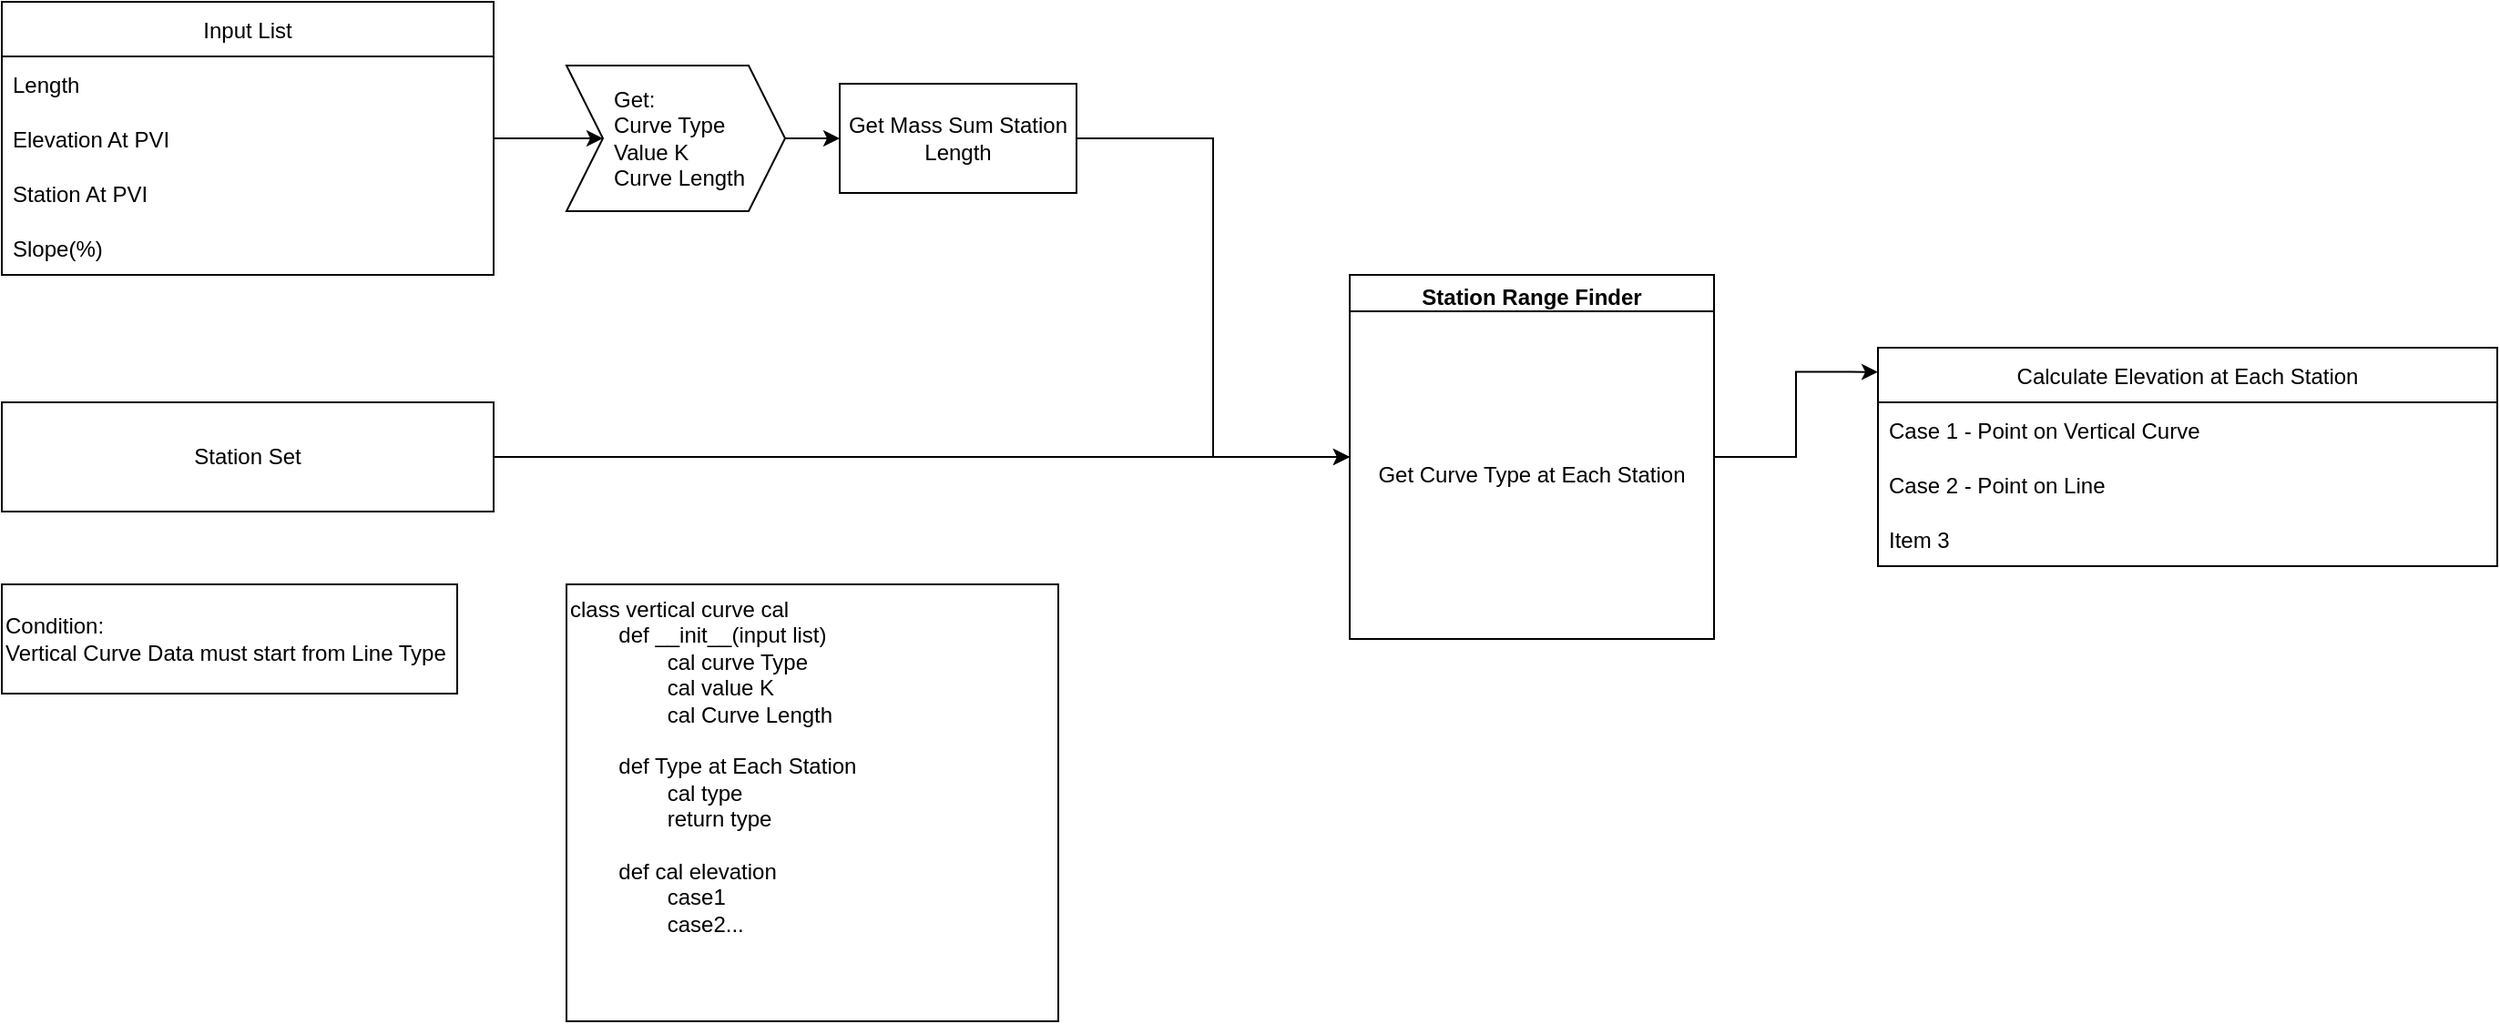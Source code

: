 <mxfile version="18.0.1" type="device"><diagram id="IQPxo4kgjOKBy_xZ6WJp" name="Page-1"><mxGraphModel dx="981" dy="597" grid="1" gridSize="10" guides="1" tooltips="1" connect="1" arrows="1" fold="1" page="1" pageScale="1" pageWidth="1654" pageHeight="1169" math="0" shadow="0"><root><mxCell id="0"/><mxCell id="1" parent="0"/><mxCell id="zkEbkxAH0DoX9d5PTQrA-16" value="" style="edgeStyle=orthogonalEdgeStyle;rounded=0;orthogonalLoop=1;jettySize=auto;html=1;" edge="1" parent="1" source="zkEbkxAH0DoX9d5PTQrA-2" target="zkEbkxAH0DoX9d5PTQrA-15"><mxGeometry relative="1" as="geometry"/></mxCell><mxCell id="zkEbkxAH0DoX9d5PTQrA-2" value="Input List" style="swimlane;fontStyle=0;childLayout=stackLayout;horizontal=1;startSize=30;horizontalStack=0;resizeParent=1;resizeParentMax=0;resizeLast=0;collapsible=1;marginBottom=0;" vertex="1" parent="1"><mxGeometry x="60" y="70" width="270" height="150" as="geometry"><mxRectangle x="60" y="70" width="50" height="30" as="alternateBounds"/></mxGeometry></mxCell><mxCell id="zkEbkxAH0DoX9d5PTQrA-4" value="Length" style="text;strokeColor=none;fillColor=none;align=left;verticalAlign=middle;spacingLeft=4;spacingRight=4;overflow=hidden;points=[[0,0.5],[1,0.5]];portConstraint=eastwest;rotatable=0;" vertex="1" parent="zkEbkxAH0DoX9d5PTQrA-2"><mxGeometry y="30" width="270" height="30" as="geometry"/></mxCell><mxCell id="zkEbkxAH0DoX9d5PTQrA-5" value="Elevation At PVI" style="text;strokeColor=none;fillColor=none;align=left;verticalAlign=middle;spacingLeft=4;spacingRight=4;overflow=hidden;points=[[0,0.5],[1,0.5]];portConstraint=eastwest;rotatable=0;" vertex="1" parent="zkEbkxAH0DoX9d5PTQrA-2"><mxGeometry y="60" width="270" height="30" as="geometry"/></mxCell><mxCell id="zkEbkxAH0DoX9d5PTQrA-6" value="Station At PVI" style="text;strokeColor=none;fillColor=none;align=left;verticalAlign=middle;spacingLeft=4;spacingRight=4;overflow=hidden;points=[[0,0.5],[1,0.5]];portConstraint=eastwest;rotatable=0;" vertex="1" parent="zkEbkxAH0DoX9d5PTQrA-2"><mxGeometry y="90" width="270" height="30" as="geometry"/></mxCell><mxCell id="zkEbkxAH0DoX9d5PTQrA-17" value="Slope(%)" style="text;strokeColor=none;fillColor=none;align=left;verticalAlign=middle;spacingLeft=4;spacingRight=4;overflow=hidden;points=[[0,0.5],[1,0.5]];portConstraint=eastwest;rotatable=0;" vertex="1" parent="zkEbkxAH0DoX9d5PTQrA-2"><mxGeometry y="120" width="270" height="30" as="geometry"/></mxCell><mxCell id="zkEbkxAH0DoX9d5PTQrA-34" style="edgeStyle=orthogonalEdgeStyle;rounded=0;orthogonalLoop=1;jettySize=auto;html=1;entryX=0;entryY=0.5;entryDx=0;entryDy=0;" edge="1" parent="1" source="zkEbkxAH0DoX9d5PTQrA-15" target="zkEbkxAH0DoX9d5PTQrA-33"><mxGeometry relative="1" as="geometry"/></mxCell><mxCell id="zkEbkxAH0DoX9d5PTQrA-15" value="Get:&lt;br&gt;Curve Type&lt;br&gt;Value K&lt;br&gt;Curve Length" style="shape=step;perimeter=stepPerimeter;whiteSpace=wrap;html=1;fixedSize=1;fontStyle=0;startSize=30;align=left;spacingLeft=24;" vertex="1" parent="1"><mxGeometry x="370" y="105" width="120" height="80" as="geometry"/></mxCell><mxCell id="zkEbkxAH0DoX9d5PTQrA-41" style="edgeStyle=orthogonalEdgeStyle;rounded=0;orthogonalLoop=1;jettySize=auto;html=1;entryX=0;entryY=0.111;entryDx=0;entryDy=0;entryPerimeter=0;" edge="1" parent="1" source="zkEbkxAH0DoX9d5PTQrA-25" target="zkEbkxAH0DoX9d5PTQrA-37"><mxGeometry relative="1" as="geometry"/></mxCell><mxCell id="zkEbkxAH0DoX9d5PTQrA-25" value="Station Range Finder" style="swimlane;" vertex="1" parent="1"><mxGeometry x="800" y="220" width="200" height="200" as="geometry"/></mxCell><mxCell id="zkEbkxAH0DoX9d5PTQrA-36" value="Get Curve Type at Each Station" style="whiteSpace=wrap;html=1;" vertex="1" parent="zkEbkxAH0DoX9d5PTQrA-25"><mxGeometry y="20" width="200" height="180" as="geometry"/></mxCell><mxCell id="zkEbkxAH0DoX9d5PTQrA-32" style="edgeStyle=orthogonalEdgeStyle;rounded=0;orthogonalLoop=1;jettySize=auto;html=1;entryX=0;entryY=0.5;entryDx=0;entryDy=0;" edge="1" parent="1" source="zkEbkxAH0DoX9d5PTQrA-31" target="zkEbkxAH0DoX9d5PTQrA-25"><mxGeometry relative="1" as="geometry"/></mxCell><mxCell id="zkEbkxAH0DoX9d5PTQrA-31" value="Station Set" style="rounded=0;whiteSpace=wrap;html=1;" vertex="1" parent="1"><mxGeometry x="60" y="290" width="270" height="60" as="geometry"/></mxCell><mxCell id="zkEbkxAH0DoX9d5PTQrA-35" style="edgeStyle=orthogonalEdgeStyle;rounded=0;orthogonalLoop=1;jettySize=auto;html=1;entryX=0;entryY=0.5;entryDx=0;entryDy=0;" edge="1" parent="1" source="zkEbkxAH0DoX9d5PTQrA-33" target="zkEbkxAH0DoX9d5PTQrA-25"><mxGeometry relative="1" as="geometry"/></mxCell><mxCell id="zkEbkxAH0DoX9d5PTQrA-33" value="Get Mass Sum Station Length" style="rounded=0;whiteSpace=wrap;html=1;" vertex="1" parent="1"><mxGeometry x="520" y="115" width="130" height="60" as="geometry"/></mxCell><mxCell id="zkEbkxAH0DoX9d5PTQrA-37" value="Calculate Elevation at Each Station" style="swimlane;fontStyle=0;childLayout=stackLayout;horizontal=1;startSize=30;horizontalStack=0;resizeParent=1;resizeParentMax=0;resizeLast=0;collapsible=1;marginBottom=0;" vertex="1" parent="1"><mxGeometry x="1090" y="260" width="340" height="120" as="geometry"/></mxCell><mxCell id="zkEbkxAH0DoX9d5PTQrA-38" value="Case 1 - Point on Vertical Curve" style="text;strokeColor=none;fillColor=none;align=left;verticalAlign=middle;spacingLeft=4;spacingRight=4;overflow=hidden;points=[[0,0.5],[1,0.5]];portConstraint=eastwest;rotatable=0;" vertex="1" parent="zkEbkxAH0DoX9d5PTQrA-37"><mxGeometry y="30" width="340" height="30" as="geometry"/></mxCell><mxCell id="zkEbkxAH0DoX9d5PTQrA-39" value="Case 2 - Point on Line" style="text;strokeColor=none;fillColor=none;align=left;verticalAlign=middle;spacingLeft=4;spacingRight=4;overflow=hidden;points=[[0,0.5],[1,0.5]];portConstraint=eastwest;rotatable=0;" vertex="1" parent="zkEbkxAH0DoX9d5PTQrA-37"><mxGeometry y="60" width="340" height="30" as="geometry"/></mxCell><mxCell id="zkEbkxAH0DoX9d5PTQrA-40" value="Item 3" style="text;strokeColor=none;fillColor=none;align=left;verticalAlign=middle;spacingLeft=4;spacingRight=4;overflow=hidden;points=[[0,0.5],[1,0.5]];portConstraint=eastwest;rotatable=0;" vertex="1" parent="zkEbkxAH0DoX9d5PTQrA-37"><mxGeometry y="90" width="340" height="30" as="geometry"/></mxCell><mxCell id="zkEbkxAH0DoX9d5PTQrA-43" value="&lt;div style=&quot;&quot;&gt;&lt;span style=&quot;&quot;&gt;class vertical curve cal&lt;/span&gt;&lt;/div&gt;&lt;div style=&quot;&quot;&gt;&lt;span style=&quot;&quot;&gt;&lt;span style=&quot;white-space: pre;&quot;&gt;&#9;&lt;/span&gt;def __init__(input list)&lt;br&gt;&lt;/span&gt;&lt;/div&gt;&lt;div style=&quot;&quot;&gt;&lt;span style=&quot;&quot;&gt;&lt;span style=&quot;white-space: pre;&quot;&gt;&#9;&lt;/span&gt;&lt;span style=&quot;white-space: pre;&quot;&gt;&#9;&lt;/span&gt;cal curve Type&lt;br&gt;&lt;/span&gt;&lt;/div&gt;&lt;div style=&quot;&quot;&gt;&lt;span style=&quot;&quot;&gt;&lt;span style=&quot;white-space: pre;&quot;&gt;&#9;&lt;/span&gt;&lt;span style=&quot;white-space: pre;&quot;&gt;&#9;&lt;/span&gt;cal value K&lt;br&gt;&lt;/span&gt;&lt;/div&gt;&lt;div style=&quot;&quot;&gt;&lt;span style=&quot;&quot;&gt;&lt;span style=&quot;white-space: pre;&quot;&gt;&#9;&lt;/span&gt;&lt;span style=&quot;white-space: pre;&quot;&gt;&#9;&lt;/span&gt;cal Curve Length&lt;br&gt;&lt;/span&gt;&lt;/div&gt;&lt;div style=&quot;&quot;&gt;&lt;span style=&quot;&quot;&gt;&lt;br&gt;&lt;/span&gt;&lt;/div&gt;&lt;div style=&quot;&quot;&gt;&lt;span style=&quot;&quot;&gt;&lt;span style=&quot;white-space: pre;&quot;&gt;&#9;&lt;/span&gt;def Type at Each Station&lt;br&gt;&lt;/span&gt;&lt;/div&gt;&lt;div style=&quot;&quot;&gt;&lt;span style=&quot;&quot;&gt;&lt;span style=&quot;white-space: pre;&quot;&gt;&#9;&lt;/span&gt;&lt;span style=&quot;white-space: pre;&quot;&gt;&#9;&lt;/span&gt;cal type&lt;br&gt;&lt;/span&gt;&lt;/div&gt;&lt;div style=&quot;&quot;&gt;&lt;span style=&quot;&quot;&gt;&lt;span style=&quot;white-space: pre;&quot;&gt;&#9;&lt;/span&gt;&lt;span style=&quot;white-space: pre;&quot;&gt;&#9;&lt;/span&gt;return type&lt;br&gt;&lt;/span&gt;&lt;/div&gt;&lt;div style=&quot;&quot;&gt;&lt;span style=&quot;&quot;&gt;&lt;br&gt;&lt;/span&gt;&lt;/div&gt;&lt;div style=&quot;&quot;&gt;&lt;span style=&quot;&quot;&gt;&lt;span style=&quot;white-space: pre;&quot;&gt;&#9;&lt;/span&gt;def cal elevation&lt;br&gt;&lt;/span&gt;&lt;/div&gt;&lt;div style=&quot;&quot;&gt;&lt;span style=&quot;&quot;&gt;&lt;span style=&quot;white-space: pre;&quot;&gt;&#9;&lt;/span&gt;&lt;span style=&quot;white-space: pre;&quot;&gt;&#9;&lt;/span&gt;case1&lt;br&gt;&lt;/span&gt;&lt;/div&gt;&lt;div style=&quot;&quot;&gt;&lt;span style=&quot;&quot;&gt;&lt;span style=&quot;white-space: pre;&quot;&gt;&#9;&lt;/span&gt;&lt;span style=&quot;white-space: pre;&quot;&gt;&#9;&lt;/span&gt;case2...&lt;br&gt;&lt;/span&gt;&lt;/div&gt;&lt;div style=&quot;&quot;&gt;&lt;span style=&quot;&quot;&gt;&lt;br&gt;&lt;/span&gt;&lt;/div&gt;" style="rounded=0;whiteSpace=wrap;html=1;align=left;verticalAlign=top;labelBackgroundColor=none;" vertex="1" parent="1"><mxGeometry x="370" y="390" width="270" height="240" as="geometry"/></mxCell><mxCell id="zkEbkxAH0DoX9d5PTQrA-44" value="Condition:&lt;br&gt;Vertical Curve Data must start from Line Type" style="rounded=0;whiteSpace=wrap;html=1;labelBackgroundColor=none;align=left;" vertex="1" parent="1"><mxGeometry x="60" y="390" width="250" height="60" as="geometry"/></mxCell></root></mxGraphModel></diagram></mxfile>